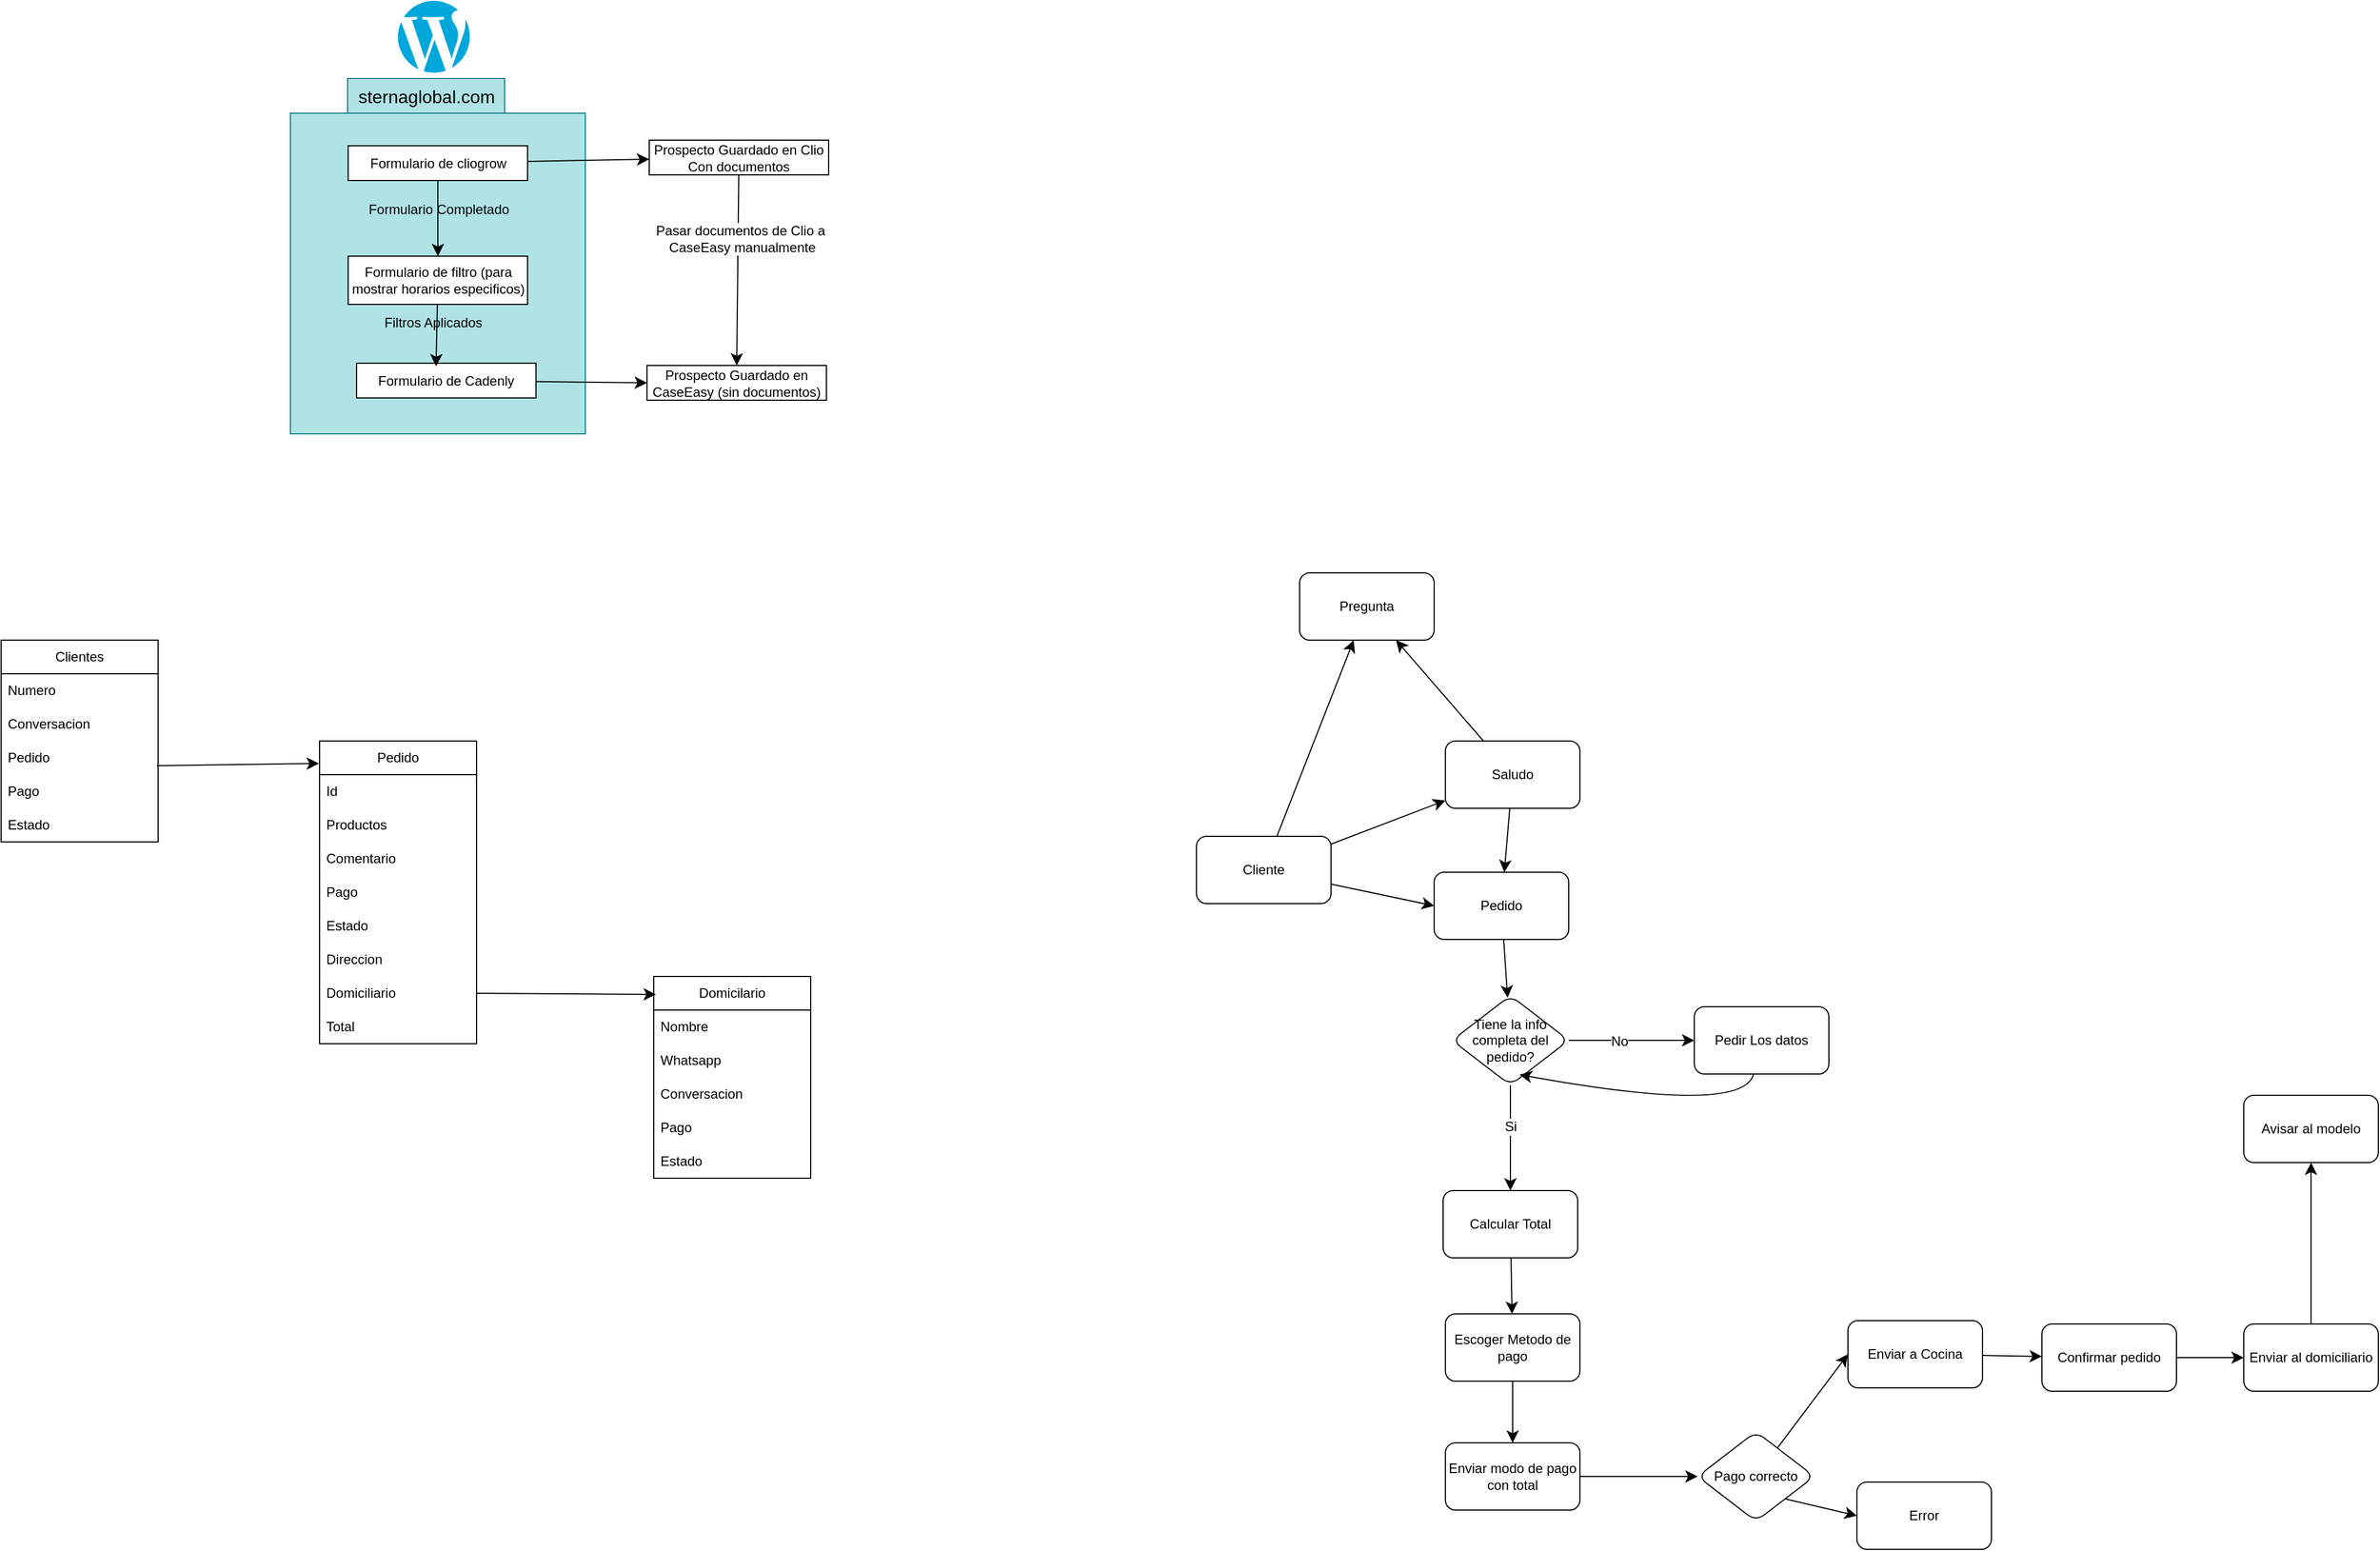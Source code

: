 <mxfile version="26.0.4">
  <diagram name="Página-1" id="192jTI-AJkEi8P_PW2te">
    <mxGraphModel dx="2672" dy="2094" grid="0" gridSize="10" guides="1" tooltips="1" connect="1" arrows="1" fold="1" page="0" pageScale="1" pageWidth="827" pageHeight="1169" math="0" shadow="0">
      <root>
        <mxCell id="0" />
        <mxCell id="1" parent="0" />
        <mxCell id="D9OjnX64qDdhUDEdyKDI-2" value="Clientes" style="swimlane;fontStyle=0;childLayout=stackLayout;horizontal=1;startSize=30;horizontalStack=0;resizeParent=1;resizeParentMax=0;resizeLast=0;collapsible=1;marginBottom=0;whiteSpace=wrap;html=1;" parent="1" vertex="1">
          <mxGeometry x="-1168" y="-314" width="140" height="180" as="geometry" />
        </mxCell>
        <mxCell id="D9OjnX64qDdhUDEdyKDI-3" value="Numero" style="text;strokeColor=none;fillColor=none;align=left;verticalAlign=middle;spacingLeft=4;spacingRight=4;overflow=hidden;points=[[0,0.5],[1,0.5]];portConstraint=eastwest;rotatable=0;whiteSpace=wrap;html=1;" parent="D9OjnX64qDdhUDEdyKDI-2" vertex="1">
          <mxGeometry y="30" width="140" height="30" as="geometry" />
        </mxCell>
        <mxCell id="D9OjnX64qDdhUDEdyKDI-4" value="Conversacion" style="text;strokeColor=none;fillColor=none;align=left;verticalAlign=middle;spacingLeft=4;spacingRight=4;overflow=hidden;points=[[0,0.5],[1,0.5]];portConstraint=eastwest;rotatable=0;whiteSpace=wrap;html=1;" parent="D9OjnX64qDdhUDEdyKDI-2" vertex="1">
          <mxGeometry y="60" width="140" height="30" as="geometry" />
        </mxCell>
        <mxCell id="D9OjnX64qDdhUDEdyKDI-6" value="Pedido" style="text;strokeColor=none;fillColor=none;align=left;verticalAlign=middle;spacingLeft=4;spacingRight=4;overflow=hidden;points=[[0,0.5],[1,0.5]];portConstraint=eastwest;rotatable=0;whiteSpace=wrap;html=1;" parent="D9OjnX64qDdhUDEdyKDI-2" vertex="1">
          <mxGeometry y="90" width="140" height="30" as="geometry" />
        </mxCell>
        <mxCell id="D9OjnX64qDdhUDEdyKDI-7" value="Pago" style="text;strokeColor=none;fillColor=none;align=left;verticalAlign=middle;spacingLeft=4;spacingRight=4;overflow=hidden;points=[[0,0.5],[1,0.5]];portConstraint=eastwest;rotatable=0;whiteSpace=wrap;html=1;" parent="D9OjnX64qDdhUDEdyKDI-2" vertex="1">
          <mxGeometry y="120" width="140" height="30" as="geometry" />
        </mxCell>
        <mxCell id="D9OjnX64qDdhUDEdyKDI-5" value="Estado" style="text;strokeColor=none;fillColor=none;align=left;verticalAlign=middle;spacingLeft=4;spacingRight=4;overflow=hidden;points=[[0,0.5],[1,0.5]];portConstraint=eastwest;rotatable=0;whiteSpace=wrap;html=1;" parent="D9OjnX64qDdhUDEdyKDI-2" vertex="1">
          <mxGeometry y="150" width="140" height="30" as="geometry" />
        </mxCell>
        <mxCell id="D9OjnX64qDdhUDEdyKDI-8" value="Domicilario" style="swimlane;fontStyle=0;childLayout=stackLayout;horizontal=1;startSize=30;horizontalStack=0;resizeParent=1;resizeParentMax=0;resizeLast=0;collapsible=1;marginBottom=0;whiteSpace=wrap;html=1;" parent="1" vertex="1">
          <mxGeometry x="-586" y="-14" width="140" height="180" as="geometry" />
        </mxCell>
        <mxCell id="D9OjnX64qDdhUDEdyKDI-9" value="Nombre" style="text;strokeColor=none;fillColor=none;align=left;verticalAlign=middle;spacingLeft=4;spacingRight=4;overflow=hidden;points=[[0,0.5],[1,0.5]];portConstraint=eastwest;rotatable=0;whiteSpace=wrap;html=1;" parent="D9OjnX64qDdhUDEdyKDI-8" vertex="1">
          <mxGeometry y="30" width="140" height="30" as="geometry" />
        </mxCell>
        <mxCell id="D9OjnX64qDdhUDEdyKDI-10" value="Whatsapp" style="text;strokeColor=none;fillColor=none;align=left;verticalAlign=middle;spacingLeft=4;spacingRight=4;overflow=hidden;points=[[0,0.5],[1,0.5]];portConstraint=eastwest;rotatable=0;whiteSpace=wrap;html=1;" parent="D9OjnX64qDdhUDEdyKDI-8" vertex="1">
          <mxGeometry y="60" width="140" height="30" as="geometry" />
        </mxCell>
        <mxCell id="D9OjnX64qDdhUDEdyKDI-11" value="Conversacion" style="text;strokeColor=none;fillColor=none;align=left;verticalAlign=middle;spacingLeft=4;spacingRight=4;overflow=hidden;points=[[0,0.5],[1,0.5]];portConstraint=eastwest;rotatable=0;whiteSpace=wrap;html=1;" parent="D9OjnX64qDdhUDEdyKDI-8" vertex="1">
          <mxGeometry y="90" width="140" height="30" as="geometry" />
        </mxCell>
        <mxCell id="D9OjnX64qDdhUDEdyKDI-12" value="Pago" style="text;strokeColor=none;fillColor=none;align=left;verticalAlign=middle;spacingLeft=4;spacingRight=4;overflow=hidden;points=[[0,0.5],[1,0.5]];portConstraint=eastwest;rotatable=0;whiteSpace=wrap;html=1;" parent="D9OjnX64qDdhUDEdyKDI-8" vertex="1">
          <mxGeometry y="120" width="140" height="30" as="geometry" />
        </mxCell>
        <mxCell id="D9OjnX64qDdhUDEdyKDI-13" value="Estado" style="text;strokeColor=none;fillColor=none;align=left;verticalAlign=middle;spacingLeft=4;spacingRight=4;overflow=hidden;points=[[0,0.5],[1,0.5]];portConstraint=eastwest;rotatable=0;whiteSpace=wrap;html=1;" parent="D9OjnX64qDdhUDEdyKDI-8" vertex="1">
          <mxGeometry y="150" width="140" height="30" as="geometry" />
        </mxCell>
        <mxCell id="D9OjnX64qDdhUDEdyKDI-14" value="Pedido" style="swimlane;fontStyle=0;childLayout=stackLayout;horizontal=1;startSize=30;horizontalStack=0;resizeParent=1;resizeParentMax=0;resizeLast=0;collapsible=1;marginBottom=0;whiteSpace=wrap;html=1;" parent="1" vertex="1">
          <mxGeometry x="-884" y="-224" width="140" height="270" as="geometry" />
        </mxCell>
        <mxCell id="D9OjnX64qDdhUDEdyKDI-15" value="Id" style="text;strokeColor=none;fillColor=none;align=left;verticalAlign=middle;spacingLeft=4;spacingRight=4;overflow=hidden;points=[[0,0.5],[1,0.5]];portConstraint=eastwest;rotatable=0;whiteSpace=wrap;html=1;" parent="D9OjnX64qDdhUDEdyKDI-14" vertex="1">
          <mxGeometry y="30" width="140" height="30" as="geometry" />
        </mxCell>
        <mxCell id="D9OjnX64qDdhUDEdyKDI-16" value="Productos" style="text;strokeColor=none;fillColor=none;align=left;verticalAlign=middle;spacingLeft=4;spacingRight=4;overflow=hidden;points=[[0,0.5],[1,0.5]];portConstraint=eastwest;rotatable=0;whiteSpace=wrap;html=1;" parent="D9OjnX64qDdhUDEdyKDI-14" vertex="1">
          <mxGeometry y="60" width="140" height="30" as="geometry" />
        </mxCell>
        <mxCell id="D9OjnX64qDdhUDEdyKDI-17" value="Comentario" style="text;strokeColor=none;fillColor=none;align=left;verticalAlign=middle;spacingLeft=4;spacingRight=4;overflow=hidden;points=[[0,0.5],[1,0.5]];portConstraint=eastwest;rotatable=0;whiteSpace=wrap;html=1;" parent="D9OjnX64qDdhUDEdyKDI-14" vertex="1">
          <mxGeometry y="90" width="140" height="30" as="geometry" />
        </mxCell>
        <mxCell id="D9OjnX64qDdhUDEdyKDI-18" value="Pago" style="text;strokeColor=none;fillColor=none;align=left;verticalAlign=middle;spacingLeft=4;spacingRight=4;overflow=hidden;points=[[0,0.5],[1,0.5]];portConstraint=eastwest;rotatable=0;whiteSpace=wrap;html=1;" parent="D9OjnX64qDdhUDEdyKDI-14" vertex="1">
          <mxGeometry y="120" width="140" height="30" as="geometry" />
        </mxCell>
        <mxCell id="D9OjnX64qDdhUDEdyKDI-20" value="Estado" style="text;strokeColor=none;fillColor=none;align=left;verticalAlign=middle;spacingLeft=4;spacingRight=4;overflow=hidden;points=[[0,0.5],[1,0.5]];portConstraint=eastwest;rotatable=0;whiteSpace=wrap;html=1;" parent="D9OjnX64qDdhUDEdyKDI-14" vertex="1">
          <mxGeometry y="150" width="140" height="30" as="geometry" />
        </mxCell>
        <mxCell id="D9OjnX64qDdhUDEdyKDI-21" value="Direccion" style="text;strokeColor=none;fillColor=none;align=left;verticalAlign=middle;spacingLeft=4;spacingRight=4;overflow=hidden;points=[[0,0.5],[1,0.5]];portConstraint=eastwest;rotatable=0;whiteSpace=wrap;html=1;" parent="D9OjnX64qDdhUDEdyKDI-14" vertex="1">
          <mxGeometry y="180" width="140" height="30" as="geometry" />
        </mxCell>
        <mxCell id="D9OjnX64qDdhUDEdyKDI-22" value="Domiciliario" style="text;strokeColor=none;fillColor=none;align=left;verticalAlign=middle;spacingLeft=4;spacingRight=4;overflow=hidden;points=[[0,0.5],[1,0.5]];portConstraint=eastwest;rotatable=0;whiteSpace=wrap;html=1;" parent="D9OjnX64qDdhUDEdyKDI-14" vertex="1">
          <mxGeometry y="210" width="140" height="30" as="geometry" />
        </mxCell>
        <mxCell id="D9OjnX64qDdhUDEdyKDI-19" value="Total" style="text;strokeColor=none;fillColor=none;align=left;verticalAlign=middle;spacingLeft=4;spacingRight=4;overflow=hidden;points=[[0,0.5],[1,0.5]];portConstraint=eastwest;rotatable=0;whiteSpace=wrap;html=1;" parent="D9OjnX64qDdhUDEdyKDI-14" vertex="1">
          <mxGeometry y="240" width="140" height="30" as="geometry" />
        </mxCell>
        <mxCell id="D9OjnX64qDdhUDEdyKDI-23" style="edgeStyle=none;curved=1;rounded=0;orthogonalLoop=1;jettySize=auto;html=1;entryX=-0.004;entryY=0.074;entryDx=0;entryDy=0;entryPerimeter=0;fontSize=12;startSize=8;endSize=8;exitX=0.993;exitY=0.733;exitDx=0;exitDy=0;exitPerimeter=0;" parent="1" source="D9OjnX64qDdhUDEdyKDI-6" target="D9OjnX64qDdhUDEdyKDI-14" edge="1">
          <mxGeometry relative="1" as="geometry" />
        </mxCell>
        <mxCell id="D9OjnX64qDdhUDEdyKDI-24" style="edgeStyle=none;curved=1;rounded=0;orthogonalLoop=1;jettySize=auto;html=1;entryX=0.014;entryY=0.089;entryDx=0;entryDy=0;entryPerimeter=0;fontSize=12;startSize=8;endSize=8;exitX=1;exitY=0.5;exitDx=0;exitDy=0;" parent="1" source="D9OjnX64qDdhUDEdyKDI-22" target="D9OjnX64qDdhUDEdyKDI-8" edge="1">
          <mxGeometry relative="1" as="geometry" />
        </mxCell>
        <mxCell id="D9OjnX64qDdhUDEdyKDI-28" value="" style="edgeStyle=none;curved=1;rounded=0;orthogonalLoop=1;jettySize=auto;html=1;fontSize=12;startSize=8;endSize=8;" parent="1" source="D9OjnX64qDdhUDEdyKDI-26" target="D9OjnX64qDdhUDEdyKDI-27" edge="1">
          <mxGeometry relative="1" as="geometry" />
        </mxCell>
        <mxCell id="D9OjnX64qDdhUDEdyKDI-31" style="edgeStyle=none;curved=1;rounded=0;orthogonalLoop=1;jettySize=auto;html=1;entryX=0;entryY=0.5;entryDx=0;entryDy=0;fontSize=12;startSize=8;endSize=8;" parent="1" source="D9OjnX64qDdhUDEdyKDI-26" target="D9OjnX64qDdhUDEdyKDI-29" edge="1">
          <mxGeometry relative="1" as="geometry" />
        </mxCell>
        <mxCell id="D9OjnX64qDdhUDEdyKDI-26" value="Cliente" style="rounded=1;whiteSpace=wrap;html=1;" parent="1" vertex="1">
          <mxGeometry x="-102" y="-139" width="120" height="60" as="geometry" />
        </mxCell>
        <mxCell id="D9OjnX64qDdhUDEdyKDI-34" value="" style="edgeStyle=none;curved=1;rounded=0;orthogonalLoop=1;jettySize=auto;html=1;fontSize=12;startSize=8;endSize=8;" parent="1" source="D9OjnX64qDdhUDEdyKDI-27" target="D9OjnX64qDdhUDEdyKDI-30" edge="1">
          <mxGeometry relative="1" as="geometry">
            <mxPoint x="350" y="-251.25" as="targetPoint" />
          </mxGeometry>
        </mxCell>
        <mxCell id="D9OjnX64qDdhUDEdyKDI-36" style="edgeStyle=none;curved=1;rounded=0;orthogonalLoop=1;jettySize=auto;html=1;fontSize=12;startSize=8;endSize=8;" parent="1" source="D9OjnX64qDdhUDEdyKDI-27" target="D9OjnX64qDdhUDEdyKDI-29" edge="1">
          <mxGeometry relative="1" as="geometry">
            <mxPoint x="350" y="-189" as="targetPoint" />
          </mxGeometry>
        </mxCell>
        <mxCell id="D9OjnX64qDdhUDEdyKDI-27" value="Saludo" style="rounded=1;whiteSpace=wrap;html=1;" parent="1" vertex="1">
          <mxGeometry x="120" y="-224" width="120" height="60" as="geometry" />
        </mxCell>
        <mxCell id="D9OjnX64qDdhUDEdyKDI-38" value="" style="edgeStyle=none;curved=1;rounded=0;orthogonalLoop=1;jettySize=auto;html=1;fontSize=12;startSize=8;endSize=8;" parent="1" source="D9OjnX64qDdhUDEdyKDI-29" target="D9OjnX64qDdhUDEdyKDI-37" edge="1">
          <mxGeometry relative="1" as="geometry" />
        </mxCell>
        <mxCell id="D9OjnX64qDdhUDEdyKDI-29" value="Pedido" style="rounded=1;whiteSpace=wrap;html=1;" parent="1" vertex="1">
          <mxGeometry x="110" y="-107" width="120" height="60" as="geometry" />
        </mxCell>
        <mxCell id="D9OjnX64qDdhUDEdyKDI-30" value="Pregunta" style="rounded=1;whiteSpace=wrap;html=1;" parent="1" vertex="1">
          <mxGeometry x="-10" y="-374" width="120" height="60" as="geometry" />
        </mxCell>
        <mxCell id="D9OjnX64qDdhUDEdyKDI-32" style="edgeStyle=none;curved=0;rounded=0;orthogonalLoop=1;jettySize=auto;html=1;fontSize=12;startSize=8;endSize=8;strokeColor=default;" parent="1" source="D9OjnX64qDdhUDEdyKDI-26" target="D9OjnX64qDdhUDEdyKDI-30" edge="1">
          <mxGeometry relative="1" as="geometry" />
        </mxCell>
        <mxCell id="D9OjnX64qDdhUDEdyKDI-40" value="" style="edgeStyle=none;curved=1;rounded=0;orthogonalLoop=1;jettySize=auto;html=1;fontSize=12;startSize=8;endSize=8;" parent="1" source="D9OjnX64qDdhUDEdyKDI-37" target="D9OjnX64qDdhUDEdyKDI-39" edge="1">
          <mxGeometry relative="1" as="geometry" />
        </mxCell>
        <mxCell id="D9OjnX64qDdhUDEdyKDI-41" value="No" style="edgeLabel;html=1;align=center;verticalAlign=middle;resizable=0;points=[];fontSize=12;" parent="D9OjnX64qDdhUDEdyKDI-40" vertex="1" connectable="0">
          <mxGeometry x="-0.203" y="-1" relative="1" as="geometry">
            <mxPoint as="offset" />
          </mxGeometry>
        </mxCell>
        <mxCell id="D9OjnX64qDdhUDEdyKDI-44" value="" style="edgeStyle=none;curved=1;rounded=0;orthogonalLoop=1;jettySize=auto;html=1;fontSize=12;startSize=8;endSize=8;" parent="1" source="D9OjnX64qDdhUDEdyKDI-37" target="D9OjnX64qDdhUDEdyKDI-43" edge="1">
          <mxGeometry relative="1" as="geometry" />
        </mxCell>
        <mxCell id="D9OjnX64qDdhUDEdyKDI-45" value="Si" style="edgeLabel;html=1;align=center;verticalAlign=middle;resizable=0;points=[];fontSize=12;" parent="D9OjnX64qDdhUDEdyKDI-44" vertex="1" connectable="0">
          <mxGeometry x="-0.216" relative="1" as="geometry">
            <mxPoint as="offset" />
          </mxGeometry>
        </mxCell>
        <mxCell id="D9OjnX64qDdhUDEdyKDI-37" value="Tiene la info completa del pedido?" style="rhombus;whiteSpace=wrap;html=1;rounded=1;" parent="1" vertex="1">
          <mxGeometry x="126" y="3" width="104" height="80" as="geometry" />
        </mxCell>
        <mxCell id="D9OjnX64qDdhUDEdyKDI-39" value="Pedir Los datos" style="whiteSpace=wrap;html=1;rounded=1;" parent="1" vertex="1">
          <mxGeometry x="342" y="13" width="120" height="60" as="geometry" />
        </mxCell>
        <mxCell id="D9OjnX64qDdhUDEdyKDI-42" style="edgeStyle=none;curved=1;rounded=0;orthogonalLoop=1;jettySize=auto;html=1;entryX=0.578;entryY=0.883;entryDx=0;entryDy=0;entryPerimeter=0;fontSize=12;startSize=8;endSize=8;" parent="1" source="D9OjnX64qDdhUDEdyKDI-39" target="D9OjnX64qDdhUDEdyKDI-37" edge="1">
          <mxGeometry relative="1" as="geometry">
            <Array as="points">
              <mxPoint x="386" y="110" />
            </Array>
          </mxGeometry>
        </mxCell>
        <mxCell id="D9OjnX64qDdhUDEdyKDI-47" value="" style="edgeStyle=none;curved=1;rounded=0;orthogonalLoop=1;jettySize=auto;html=1;fontSize=12;startSize=8;endSize=8;" parent="1" source="D9OjnX64qDdhUDEdyKDI-43" target="D9OjnX64qDdhUDEdyKDI-46" edge="1">
          <mxGeometry relative="1" as="geometry" />
        </mxCell>
        <mxCell id="D9OjnX64qDdhUDEdyKDI-43" value="Calcular Total" style="whiteSpace=wrap;html=1;rounded=1;" parent="1" vertex="1">
          <mxGeometry x="118" y="177" width="120" height="60" as="geometry" />
        </mxCell>
        <mxCell id="D9OjnX64qDdhUDEdyKDI-49" value="" style="edgeStyle=none;curved=1;rounded=0;orthogonalLoop=1;jettySize=auto;html=1;fontSize=12;startSize=8;endSize=8;" parent="1" source="D9OjnX64qDdhUDEdyKDI-46" target="D9OjnX64qDdhUDEdyKDI-48" edge="1">
          <mxGeometry relative="1" as="geometry" />
        </mxCell>
        <mxCell id="D9OjnX64qDdhUDEdyKDI-46" value="Escoger Metodo de pago" style="whiteSpace=wrap;html=1;rounded=1;" parent="1" vertex="1">
          <mxGeometry x="120" y="287" width="120" height="60" as="geometry" />
        </mxCell>
        <mxCell id="D9OjnX64qDdhUDEdyKDI-51" style="edgeStyle=none;curved=1;rounded=0;orthogonalLoop=1;jettySize=auto;html=1;fontSize=12;startSize=8;endSize=8;" parent="1" source="D9OjnX64qDdhUDEdyKDI-48" target="D9OjnX64qDdhUDEdyKDI-50" edge="1">
          <mxGeometry relative="1" as="geometry" />
        </mxCell>
        <mxCell id="D9OjnX64qDdhUDEdyKDI-48" value="Enviar modo de pago con total" style="whiteSpace=wrap;html=1;rounded=1;" parent="1" vertex="1">
          <mxGeometry x="120" y="402" width="120" height="60" as="geometry" />
        </mxCell>
        <mxCell id="D9OjnX64qDdhUDEdyKDI-53" value="" style="edgeStyle=none;curved=1;rounded=0;orthogonalLoop=1;jettySize=auto;html=1;fontSize=12;startSize=8;endSize=8;entryX=0;entryY=0.5;entryDx=0;entryDy=0;" parent="1" source="D9OjnX64qDdhUDEdyKDI-50" target="D9OjnX64qDdhUDEdyKDI-52" edge="1">
          <mxGeometry relative="1" as="geometry" />
        </mxCell>
        <mxCell id="D9OjnX64qDdhUDEdyKDI-55" style="edgeStyle=none;curved=1;rounded=0;orthogonalLoop=1;jettySize=auto;html=1;exitX=1;exitY=1;exitDx=0;exitDy=0;entryX=0;entryY=0.5;entryDx=0;entryDy=0;fontSize=12;startSize=8;endSize=8;" parent="1" source="D9OjnX64qDdhUDEdyKDI-50" target="D9OjnX64qDdhUDEdyKDI-54" edge="1">
          <mxGeometry relative="1" as="geometry" />
        </mxCell>
        <mxCell id="D9OjnX64qDdhUDEdyKDI-50" value="Pago correcto" style="rhombus;whiteSpace=wrap;html=1;rounded=1;" parent="1" vertex="1">
          <mxGeometry x="345" y="392" width="104" height="80" as="geometry" />
        </mxCell>
        <mxCell id="D9OjnX64qDdhUDEdyKDI-57" value="" style="edgeStyle=none;curved=1;rounded=0;orthogonalLoop=1;jettySize=auto;html=1;fontSize=12;startSize=8;endSize=8;" parent="1" source="D9OjnX64qDdhUDEdyKDI-52" target="D9OjnX64qDdhUDEdyKDI-56" edge="1">
          <mxGeometry relative="1" as="geometry" />
        </mxCell>
        <mxCell id="D9OjnX64qDdhUDEdyKDI-52" value="Enviar a Cocina" style="whiteSpace=wrap;html=1;rounded=1;" parent="1" vertex="1">
          <mxGeometry x="479" y="293" width="120" height="60" as="geometry" />
        </mxCell>
        <mxCell id="D9OjnX64qDdhUDEdyKDI-54" value="Error" style="whiteSpace=wrap;html=1;rounded=1;" parent="1" vertex="1">
          <mxGeometry x="487" y="437" width="120" height="60" as="geometry" />
        </mxCell>
        <mxCell id="D9OjnX64qDdhUDEdyKDI-59" value="" style="edgeStyle=none;curved=1;rounded=0;orthogonalLoop=1;jettySize=auto;html=1;fontSize=12;startSize=8;endSize=8;" parent="1" source="D9OjnX64qDdhUDEdyKDI-56" target="D9OjnX64qDdhUDEdyKDI-58" edge="1">
          <mxGeometry relative="1" as="geometry" />
        </mxCell>
        <mxCell id="D9OjnX64qDdhUDEdyKDI-56" value="Confirmar pedido" style="whiteSpace=wrap;html=1;rounded=1;" parent="1" vertex="1">
          <mxGeometry x="652" y="296" width="120" height="60" as="geometry" />
        </mxCell>
        <mxCell id="mDPuCYkEVA2emeVpbOJZ-2" value="" style="edgeStyle=none;curved=1;rounded=0;orthogonalLoop=1;jettySize=auto;html=1;fontSize=12;startSize=8;endSize=8;" parent="1" source="D9OjnX64qDdhUDEdyKDI-58" target="mDPuCYkEVA2emeVpbOJZ-1" edge="1">
          <mxGeometry relative="1" as="geometry" />
        </mxCell>
        <mxCell id="D9OjnX64qDdhUDEdyKDI-58" value="Enviar al domiciliario" style="whiteSpace=wrap;html=1;rounded=1;" parent="1" vertex="1">
          <mxGeometry x="832" y="296" width="120" height="60" as="geometry" />
        </mxCell>
        <mxCell id="mDPuCYkEVA2emeVpbOJZ-1" value="Avisar al modelo" style="whiteSpace=wrap;html=1;rounded=1;" parent="1" vertex="1">
          <mxGeometry x="832" y="92" width="120" height="60" as="geometry" />
        </mxCell>
        <mxCell id="EJEV5lxbcdA9u1Ry_Qqn-25" value="" style="group" vertex="1" connectable="0" parent="1">
          <mxGeometry x="-910" y="-885" width="480" height="387" as="geometry" />
        </mxCell>
        <mxCell id="EJEV5lxbcdA9u1Ry_Qqn-1" value="" style="dashed=0;outlineConnect=0;html=1;align=center;labelPosition=center;verticalLabelPosition=bottom;verticalAlign=top;shape=mxgraph.weblogos.wordpress;fillColor=#00A7DA;strokeColor=none" vertex="1" parent="EJEV5lxbcdA9u1Ry_Qqn-25">
          <mxGeometry x="95" width="66.6" height="65.4" as="geometry" />
        </mxCell>
        <mxCell id="EJEV5lxbcdA9u1Ry_Qqn-2" value="" style="rounded=0;whiteSpace=wrap;html=1;fillColor=light-dark(#B0E3E6,#0594C0);strokeColor=light-dark(#0E8088,#0594C0);" vertex="1" parent="EJEV5lxbcdA9u1Ry_Qqn-25">
          <mxGeometry y="101" width="263" height="286" as="geometry" />
        </mxCell>
        <mxCell id="EJEV5lxbcdA9u1Ry_Qqn-3" value="sternaglobal.com" style="text;html=1;align=center;verticalAlign=middle;resizable=0;points=[];autosize=1;strokeColor=#0e8088;fillColor=#b0e3e6;fontSize=16;" vertex="1" parent="EJEV5lxbcdA9u1Ry_Qqn-25">
          <mxGeometry x="51" y="70" width="140" height="31" as="geometry" />
        </mxCell>
        <mxCell id="EJEV5lxbcdA9u1Ry_Qqn-13" style="edgeStyle=none;curved=1;rounded=0;orthogonalLoop=1;jettySize=auto;html=1;exitX=0.5;exitY=1;exitDx=0;exitDy=0;fontSize=12;startSize=8;endSize=8;" edge="1" parent="EJEV5lxbcdA9u1Ry_Qqn-25" source="EJEV5lxbcdA9u1Ry_Qqn-5" target="EJEV5lxbcdA9u1Ry_Qqn-6">
          <mxGeometry relative="1" as="geometry" />
        </mxCell>
        <mxCell id="EJEV5lxbcdA9u1Ry_Qqn-21" value="&lt;span&gt;Formulario Completado&lt;/span&gt;" style="edgeLabel;html=1;align=center;verticalAlign=middle;resizable=0;points=[];fontSize=12;labelBackgroundColor=none;" vertex="1" connectable="0" parent="EJEV5lxbcdA9u1Ry_Qqn-13">
          <mxGeometry x="-0.23" relative="1" as="geometry">
            <mxPoint as="offset" />
          </mxGeometry>
        </mxCell>
        <mxCell id="EJEV5lxbcdA9u1Ry_Qqn-16" style="edgeStyle=none;curved=1;rounded=0;orthogonalLoop=1;jettySize=auto;html=1;fontSize=12;startSize=8;endSize=8;" edge="1" parent="EJEV5lxbcdA9u1Ry_Qqn-25" source="EJEV5lxbcdA9u1Ry_Qqn-5" target="EJEV5lxbcdA9u1Ry_Qqn-15">
          <mxGeometry relative="1" as="geometry" />
        </mxCell>
        <mxCell id="EJEV5lxbcdA9u1Ry_Qqn-5" value="Formulario de cliogrow" style="rounded=0;whiteSpace=wrap;html=1;fillColor=light-dark(#FFFFFF,#FFFFFF);fontColor=light-dark(#000000,#000000);" vertex="1" parent="EJEV5lxbcdA9u1Ry_Qqn-25">
          <mxGeometry x="51.5" y="130" width="160" height="31" as="geometry" />
        </mxCell>
        <mxCell id="EJEV5lxbcdA9u1Ry_Qqn-6" value="Formulario de filtro (para mostrar horarios especificos)" style="rounded=0;whiteSpace=wrap;html=1;fillColor=light-dark(#FFFFFF,#FFFFFF);fontColor=light-dark(#000000,#000000);" vertex="1" parent="EJEV5lxbcdA9u1Ry_Qqn-25">
          <mxGeometry x="51.5" y="228.5" width="160" height="43" as="geometry" />
        </mxCell>
        <mxCell id="EJEV5lxbcdA9u1Ry_Qqn-17" style="edgeStyle=none;curved=1;rounded=0;orthogonalLoop=1;jettySize=auto;html=1;entryX=0;entryY=0.5;entryDx=0;entryDy=0;fontSize=12;startSize=8;endSize=8;" edge="1" parent="EJEV5lxbcdA9u1Ry_Qqn-25" source="EJEV5lxbcdA9u1Ry_Qqn-7" target="EJEV5lxbcdA9u1Ry_Qqn-8">
          <mxGeometry relative="1" as="geometry" />
        </mxCell>
        <mxCell id="EJEV5lxbcdA9u1Ry_Qqn-7" value="Formulario de Cadenly" style="rounded=0;whiteSpace=wrap;html=1;fillColor=light-dark(#FFFFFF,#FFFFFF);fontColor=light-dark(#000000,#000000);" vertex="1" parent="EJEV5lxbcdA9u1Ry_Qqn-25">
          <mxGeometry x="59" y="324" width="160" height="31" as="geometry" />
        </mxCell>
        <mxCell id="EJEV5lxbcdA9u1Ry_Qqn-8" value="Prospecto Guardado en CaseEasy (sin documentos)" style="rounded=0;whiteSpace=wrap;html=1;fillColor=light-dark(#FFFFFF,#99FF99);fontColor=light-dark(#000000,#000000);" vertex="1" parent="EJEV5lxbcdA9u1Ry_Qqn-25">
          <mxGeometry x="318" y="326" width="160" height="31" as="geometry" />
        </mxCell>
        <mxCell id="EJEV5lxbcdA9u1Ry_Qqn-14" style="edgeStyle=none;curved=1;rounded=0;orthogonalLoop=1;jettySize=auto;html=1;entryX=0.443;entryY=0.09;entryDx=0;entryDy=0;entryPerimeter=0;fontSize=12;startSize=8;endSize=8;" edge="1" parent="EJEV5lxbcdA9u1Ry_Qqn-25" source="EJEV5lxbcdA9u1Ry_Qqn-6" target="EJEV5lxbcdA9u1Ry_Qqn-7">
          <mxGeometry relative="1" as="geometry" />
        </mxCell>
        <mxCell id="EJEV5lxbcdA9u1Ry_Qqn-22" value="Filtros Aplicados" style="edgeLabel;html=1;align=center;verticalAlign=middle;resizable=0;points=[];fontSize=12;labelBackgroundColor=none;" vertex="1" connectable="0" parent="EJEV5lxbcdA9u1Ry_Qqn-14">
          <mxGeometry x="-0.4" y="-4" relative="1" as="geometry">
            <mxPoint as="offset" />
          </mxGeometry>
        </mxCell>
        <mxCell id="EJEV5lxbcdA9u1Ry_Qqn-23" style="edgeStyle=none;curved=1;rounded=0;orthogonalLoop=1;jettySize=auto;html=1;entryX=0.5;entryY=0;entryDx=0;entryDy=0;fontSize=12;startSize=8;endSize=8;" edge="1" parent="EJEV5lxbcdA9u1Ry_Qqn-25" source="EJEV5lxbcdA9u1Ry_Qqn-15" target="EJEV5lxbcdA9u1Ry_Qqn-8">
          <mxGeometry relative="1" as="geometry" />
        </mxCell>
        <mxCell id="EJEV5lxbcdA9u1Ry_Qqn-24" value="Pasar documentos de Clio a&lt;br&gt;&amp;nbsp;CaseEasy manualmente" style="edgeLabel;html=1;align=center;verticalAlign=middle;resizable=0;points=[];fontSize=12;" vertex="1" connectable="0" parent="EJEV5lxbcdA9u1Ry_Qqn-23">
          <mxGeometry x="-0.33" y="2" relative="1" as="geometry">
            <mxPoint as="offset" />
          </mxGeometry>
        </mxCell>
        <mxCell id="EJEV5lxbcdA9u1Ry_Qqn-15" value="Prospecto Guardado en Clio Con documentos" style="rounded=0;whiteSpace=wrap;html=1;fillColor=light-dark(#FFFFFF,#99FF99);fontColor=light-dark(#000000,#000000);" vertex="1" parent="EJEV5lxbcdA9u1Ry_Qqn-25">
          <mxGeometry x="320" y="125" width="160" height="31" as="geometry" />
        </mxCell>
      </root>
    </mxGraphModel>
  </diagram>
</mxfile>
